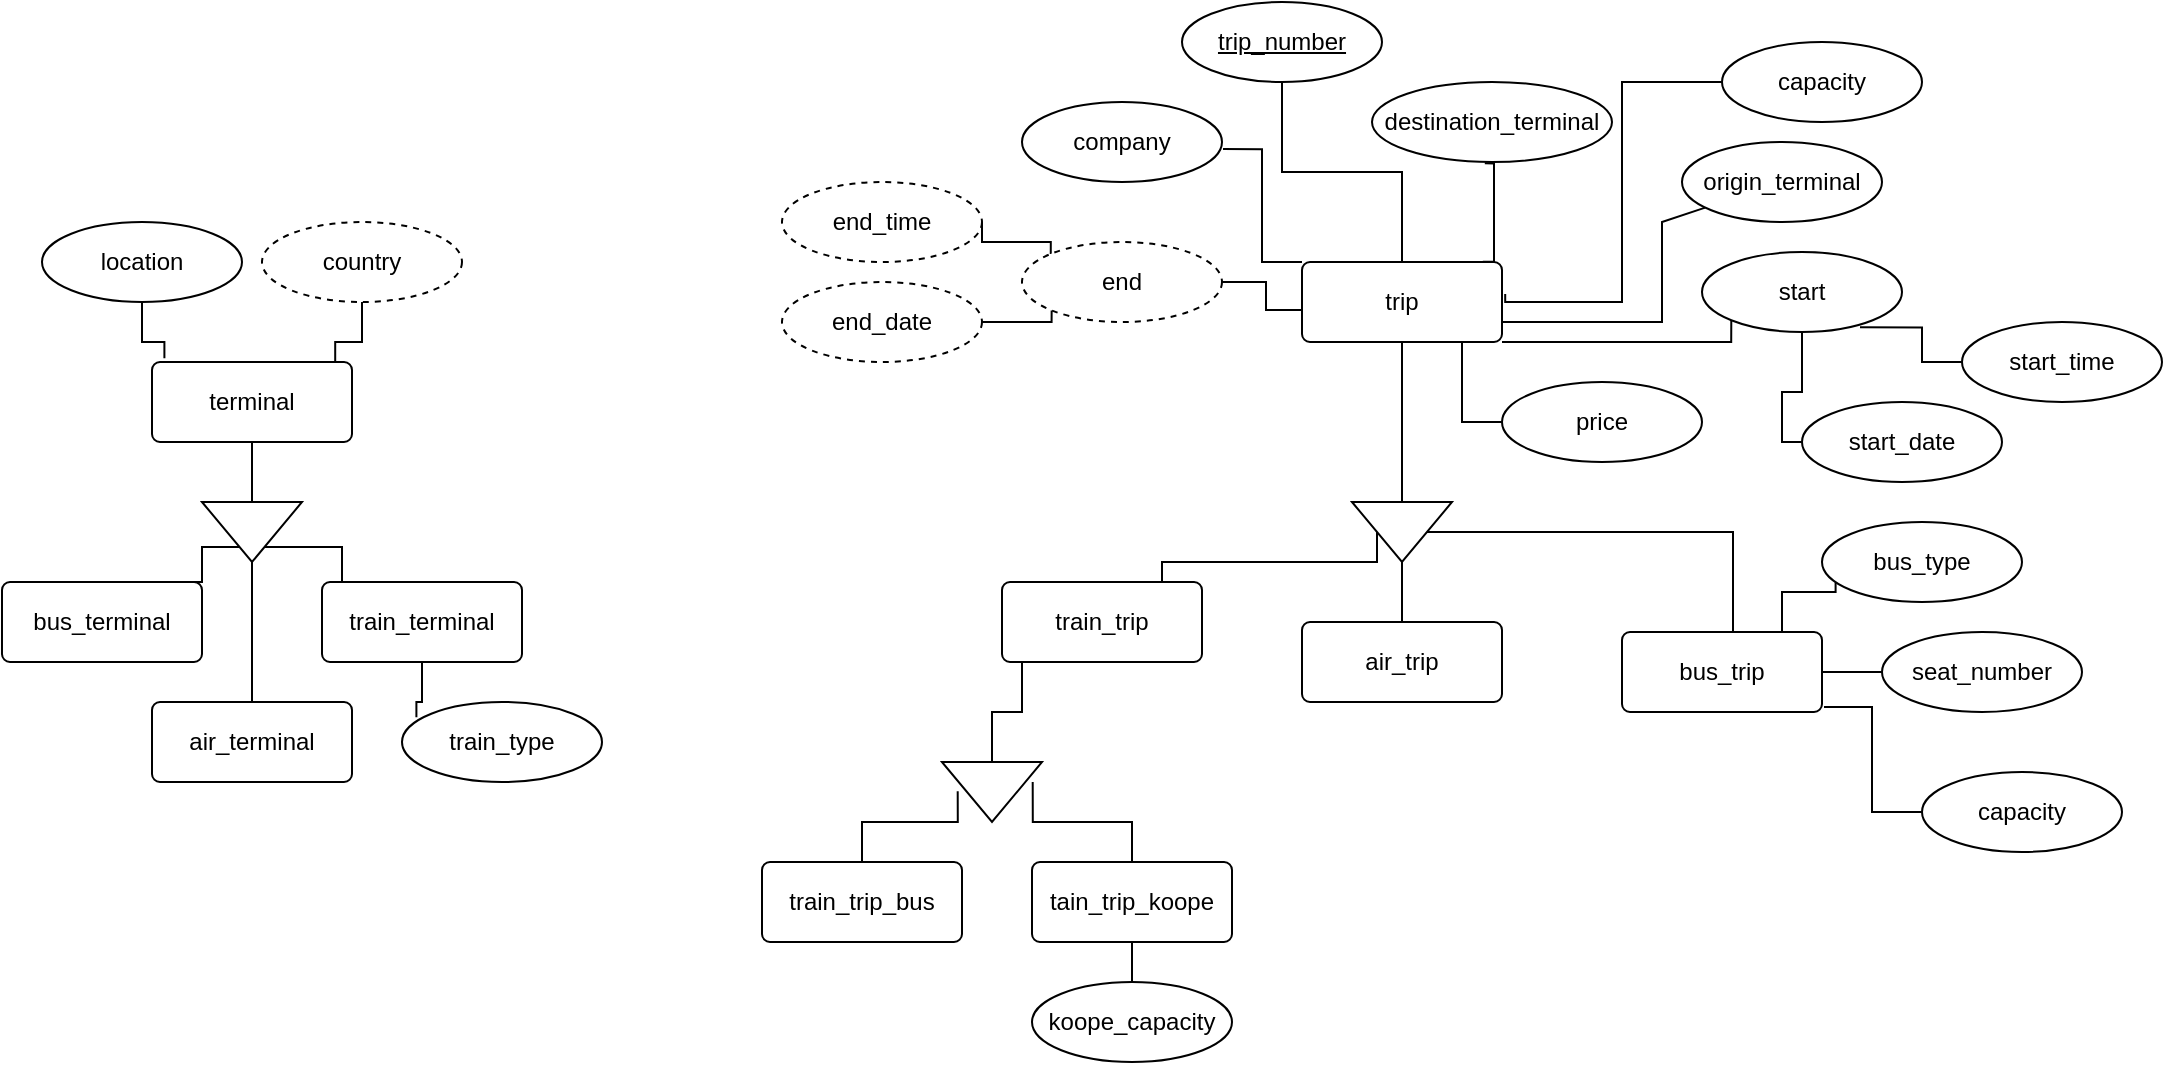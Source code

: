 <mxfile version="24.4.4" type="github" pages="2">
  <diagram name="3.2" id="6uA1fQvNX1fIbqmeOwzg">
    <mxGraphModel dx="2113" dy="884" grid="1" gridSize="10" guides="1" tooltips="1" connect="1" arrows="1" fold="1" page="0" pageScale="1" pageWidth="827" pageHeight="1169" math="0" shadow="0">
      <root>
        <mxCell id="0" />
        <mxCell id="1" parent="0" />
        <mxCell id="WeJ8xmmzmPH-uInQKLft-6" style="edgeStyle=orthogonalEdgeStyle;rounded=0;orthogonalLoop=1;jettySize=auto;html=1;endArrow=none;endFill=0;entryX=0.47;entryY=1.017;entryDx=0;entryDy=0;entryPerimeter=0;" edge="1" parent="1" target="WeJ8xmmzmPH-uInQKLft-48">
          <mxGeometry relative="1" as="geometry">
            <mxPoint x="-129.6" y="-60.12" as="sourcePoint" />
            <mxPoint x="-129.96" y="-120.0" as="targetPoint" />
            <Array as="points">
              <mxPoint x="-124" y="-60" />
            </Array>
          </mxGeometry>
        </mxCell>
        <mxCell id="WeJ8xmmzmPH-uInQKLft-7" style="edgeStyle=orthogonalEdgeStyle;rounded=0;orthogonalLoop=1;jettySize=auto;html=1;exitX=1;exitY=1;exitDx=0;exitDy=0;entryX=0;entryY=1;entryDx=0;entryDy=0;endArrow=none;endFill=0;" edge="1" parent="1" source="WeJ8xmmzmPH-uInQKLft-8" target="WeJ8xmmzmPH-uInQKLft-17">
          <mxGeometry relative="1" as="geometry">
            <mxPoint x="-119.998" y="-10.862" as="sourcePoint" />
            <mxPoint x="65.357" y="-30.004" as="targetPoint" />
            <Array as="points">
              <mxPoint x="-5" y="-20" />
            </Array>
          </mxGeometry>
        </mxCell>
        <mxCell id="WeJ8xmmzmPH-uInQKLft-53" style="edgeStyle=orthogonalEdgeStyle;rounded=0;orthogonalLoop=1;jettySize=auto;html=1;entryX=1.005;entryY=0.589;entryDx=0;entryDy=0;entryPerimeter=0;endArrow=none;endFill=0;" edge="1" parent="1" source="WeJ8xmmzmPH-uInQKLft-8" target="WeJ8xmmzmPH-uInQKLft-52">
          <mxGeometry relative="1" as="geometry">
            <mxPoint x="-240" y="-90" as="targetPoint" />
            <Array as="points">
              <mxPoint x="-240" y="-60" />
              <mxPoint x="-240" y="-116" />
            </Array>
          </mxGeometry>
        </mxCell>
        <mxCell id="WeJ8xmmzmPH-uInQKLft-105" style="edgeStyle=orthogonalEdgeStyle;rounded=0;orthogonalLoop=1;jettySize=auto;html=1;entryX=1;entryY=0.5;entryDx=0;entryDy=0;endArrow=none;endFill=0;" edge="1" parent="1" source="WeJ8xmmzmPH-uInQKLft-8" target="WeJ8xmmzmPH-uInQKLft-104">
          <mxGeometry relative="1" as="geometry" />
        </mxCell>
        <mxCell id="WeJ8xmmzmPH-uInQKLft-8" value="trip" style="rounded=1;arcSize=10;whiteSpace=wrap;html=1;align=center;" vertex="1" parent="1">
          <mxGeometry x="-219.998" y="-60.002" width="100" height="40" as="geometry" />
        </mxCell>
        <mxCell id="WeJ8xmmzmPH-uInQKLft-9" value="" style="edgeStyle=orthogonalEdgeStyle;rounded=0;orthogonalLoop=1;jettySize=auto;html=1;endArrow=none;endFill=0;" edge="1" parent="1" source="WeJ8xmmzmPH-uInQKLft-10" target="WeJ8xmmzmPH-uInQKLft-8">
          <mxGeometry relative="1" as="geometry" />
        </mxCell>
        <mxCell id="WeJ8xmmzmPH-uInQKLft-10" value="&lt;u&gt;trip_number&lt;/u&gt;" style="ellipse;whiteSpace=wrap;html=1;align=center;" vertex="1" parent="1">
          <mxGeometry x="-279.998" y="-190.002" width="100" height="40" as="geometry" />
        </mxCell>
        <mxCell id="WeJ8xmmzmPH-uInQKLft-12" value="" style="edgeStyle=orthogonalEdgeStyle;rounded=0;orthogonalLoop=1;jettySize=auto;html=1;endArrow=none;endFill=0;" edge="1" parent="1" source="WeJ8xmmzmPH-uInQKLft-13" target="WeJ8xmmzmPH-uInQKLft-8">
          <mxGeometry relative="1" as="geometry">
            <Array as="points">
              <mxPoint x="-40" y="-80" />
              <mxPoint x="-40" y="-30" />
            </Array>
          </mxGeometry>
        </mxCell>
        <mxCell id="WeJ8xmmzmPH-uInQKLft-13" value="origin_terminal" style="ellipse;whiteSpace=wrap;html=1;align=center;" vertex="1" parent="1">
          <mxGeometry x="-29.998" y="-120.002" width="100" height="40" as="geometry" />
        </mxCell>
        <mxCell id="WeJ8xmmzmPH-uInQKLft-16" style="edgeStyle=orthogonalEdgeStyle;rounded=0;orthogonalLoop=1;jettySize=auto;html=1;exitX=0;exitY=0.75;exitDx=0;exitDy=0;entryX=1;entryY=0.5;entryDx=0;entryDy=0;endArrow=none;endFill=0;" edge="1" parent="1" source="WeJ8xmmzmPH-uInQKLft-8" target="WeJ8xmmzmPH-uInQKLft-49">
          <mxGeometry relative="1" as="geometry">
            <mxPoint x="-249.998" y="-20.002" as="targetPoint" />
            <Array as="points">
              <mxPoint x="-220" y="-36" />
              <mxPoint x="-238" y="-36" />
              <mxPoint x="-238" y="-50" />
            </Array>
          </mxGeometry>
        </mxCell>
        <mxCell id="WeJ8xmmzmPH-uInQKLft-58" value="" style="edgeStyle=orthogonalEdgeStyle;rounded=0;orthogonalLoop=1;jettySize=auto;html=1;endArrow=none;endFill=0;" edge="1" parent="1" source="WeJ8xmmzmPH-uInQKLft-17" target="WeJ8xmmzmPH-uInQKLft-54">
          <mxGeometry relative="1" as="geometry">
            <Array as="points">
              <mxPoint x="30" y="5" />
              <mxPoint x="20" y="5" />
              <mxPoint x="20" y="30" />
            </Array>
          </mxGeometry>
        </mxCell>
        <mxCell id="WeJ8xmmzmPH-uInQKLft-17" value="start" style="ellipse;whiteSpace=wrap;html=1;align=center;" vertex="1" parent="1">
          <mxGeometry x="-19.998" y="-65.002" width="100" height="40" as="geometry" />
        </mxCell>
        <mxCell id="WeJ8xmmzmPH-uInQKLft-29" value="terminal" style="rounded=1;arcSize=10;whiteSpace=wrap;html=1;align=center;" vertex="1" parent="1">
          <mxGeometry x="-794.998" y="-10.002" width="100" height="40" as="geometry" />
        </mxCell>
        <mxCell id="WeJ8xmmzmPH-uInQKLft-30" value="" style="edgeStyle=orthogonalEdgeStyle;rounded=0;orthogonalLoop=1;jettySize=auto;html=1;endArrow=none;endFill=0;" edge="1" parent="1" source="WeJ8xmmzmPH-uInQKLft-31" target="WeJ8xmmzmPH-uInQKLft-29">
          <mxGeometry relative="1" as="geometry" />
        </mxCell>
        <mxCell id="WeJ8xmmzmPH-uInQKLft-95" value="" style="edgeStyle=orthogonalEdgeStyle;rounded=0;orthogonalLoop=1;jettySize=auto;html=1;endArrow=none;endFill=0;" edge="1" parent="1" source="WeJ8xmmzmPH-uInQKLft-31" target="WeJ8xmmzmPH-uInQKLft-94">
          <mxGeometry relative="1" as="geometry" />
        </mxCell>
        <mxCell id="WeJ8xmmzmPH-uInQKLft-31" value="" style="triangle;whiteSpace=wrap;html=1;rotation=-90;flipH=1;" vertex="1" parent="1">
          <mxGeometry x="-759.998" y="49.998" width="30" height="50" as="geometry" />
        </mxCell>
        <mxCell id="WeJ8xmmzmPH-uInQKLft-32" style="edgeStyle=orthogonalEdgeStyle;rounded=0;orthogonalLoop=1;jettySize=auto;html=1;exitX=0.75;exitY=0;exitDx=0;exitDy=0;entryX=0;entryY=0.25;entryDx=0;entryDy=0;endArrow=none;endFill=0;" edge="1" parent="1" source="WeJ8xmmzmPH-uInQKLft-33" target="WeJ8xmmzmPH-uInQKLft-31">
          <mxGeometry relative="1" as="geometry">
            <Array as="points">
              <mxPoint x="-805" y="100" />
              <mxPoint x="-770" y="100" />
              <mxPoint x="-770" y="83" />
            </Array>
          </mxGeometry>
        </mxCell>
        <mxCell id="WeJ8xmmzmPH-uInQKLft-33" value="bus_terminal" style="rounded=1;arcSize=10;whiteSpace=wrap;html=1;align=center;" vertex="1" parent="1">
          <mxGeometry x="-869.998" y="99.998" width="100" height="40" as="geometry" />
        </mxCell>
        <mxCell id="WeJ8xmmzmPH-uInQKLft-34" style="edgeStyle=orthogonalEdgeStyle;rounded=0;orthogonalLoop=1;jettySize=auto;html=1;exitX=0.25;exitY=0;exitDx=0;exitDy=0;entryX=0;entryY=0.75;entryDx=0;entryDy=0;endArrow=none;endFill=0;" edge="1" parent="1" source="WeJ8xmmzmPH-uInQKLft-35" target="WeJ8xmmzmPH-uInQKLft-31">
          <mxGeometry relative="1" as="geometry">
            <Array as="points">
              <mxPoint x="-685" y="100" />
              <mxPoint x="-700" y="100" />
              <mxPoint x="-700" y="83" />
            </Array>
          </mxGeometry>
        </mxCell>
        <mxCell id="WeJ8xmmzmPH-uInQKLft-35" value="train_terminal" style="rounded=1;arcSize=10;whiteSpace=wrap;html=1;align=center;" vertex="1" parent="1">
          <mxGeometry x="-709.998" y="99.998" width="100" height="40" as="geometry" />
        </mxCell>
        <mxCell id="WeJ8xmmzmPH-uInQKLft-48" value="destination_terminal" style="ellipse;whiteSpace=wrap;html=1;align=center;" vertex="1" parent="1">
          <mxGeometry x="-185" y="-150" width="120" height="40" as="geometry" />
        </mxCell>
        <mxCell id="WeJ8xmmzmPH-uInQKLft-66" style="edgeStyle=orthogonalEdgeStyle;rounded=0;orthogonalLoop=1;jettySize=auto;html=1;entryX=1;entryY=0.5;entryDx=0;entryDy=0;endArrow=none;endFill=0;exitX=0;exitY=0;exitDx=0;exitDy=0;" edge="1" parent="1" source="WeJ8xmmzmPH-uInQKLft-49" target="WeJ8xmmzmPH-uInQKLft-64">
          <mxGeometry relative="1" as="geometry">
            <Array as="points">
              <mxPoint x="-345" y="-70" />
              <mxPoint x="-380" y="-70" />
            </Array>
          </mxGeometry>
        </mxCell>
        <mxCell id="WeJ8xmmzmPH-uInQKLft-49" value="end" style="ellipse;whiteSpace=wrap;html=1;align=center;dashed=1;" vertex="1" parent="1">
          <mxGeometry x="-359.998" y="-70.002" width="100" height="40" as="geometry" />
        </mxCell>
        <mxCell id="WeJ8xmmzmPH-uInQKLft-50" value="capacity" style="ellipse;whiteSpace=wrap;html=1;align=center;" vertex="1" parent="1">
          <mxGeometry x="-9.998" y="-170.002" width="100" height="40" as="geometry" />
        </mxCell>
        <mxCell id="WeJ8xmmzmPH-uInQKLft-51" style="edgeStyle=orthogonalEdgeStyle;rounded=0;orthogonalLoop=1;jettySize=auto;html=1;endArrow=none;endFill=0;entryX=0;entryY=0.5;entryDx=0;entryDy=0;exitX=1.016;exitY=0.401;exitDx=0;exitDy=0;exitPerimeter=0;" edge="1" parent="1" source="WeJ8xmmzmPH-uInQKLft-8" target="WeJ8xmmzmPH-uInQKLft-50">
          <mxGeometry relative="1" as="geometry">
            <mxPoint x="-120" y="-20" as="sourcePoint" />
            <mxPoint y="-150" as="targetPoint" />
            <Array as="points">
              <mxPoint x="-118" y="-40" />
              <mxPoint x="-60" y="-40" />
              <mxPoint x="-60" y="-150" />
            </Array>
          </mxGeometry>
        </mxCell>
        <mxCell id="WeJ8xmmzmPH-uInQKLft-52" value="company" style="ellipse;whiteSpace=wrap;html=1;align=center;" vertex="1" parent="1">
          <mxGeometry x="-359.998" y="-140.002" width="100" height="40" as="geometry" />
        </mxCell>
        <mxCell id="WeJ8xmmzmPH-uInQKLft-54" value="start_date" style="ellipse;whiteSpace=wrap;html=1;align=center;" vertex="1" parent="1">
          <mxGeometry x="30.002" y="9.998" width="100" height="40" as="geometry" />
        </mxCell>
        <mxCell id="WeJ8xmmzmPH-uInQKLft-61" style="edgeStyle=orthogonalEdgeStyle;rounded=0;orthogonalLoop=1;jettySize=auto;html=1;entryX=0.79;entryY=0.942;entryDx=0;entryDy=0;endArrow=none;endFill=0;entryPerimeter=0;" edge="1" parent="1" source="WeJ8xmmzmPH-uInQKLft-59" target="WeJ8xmmzmPH-uInQKLft-17">
          <mxGeometry relative="1" as="geometry" />
        </mxCell>
        <mxCell id="WeJ8xmmzmPH-uInQKLft-59" value="start_time" style="ellipse;whiteSpace=wrap;html=1;align=center;" vertex="1" parent="1">
          <mxGeometry x="110.002" y="-30.002" width="100" height="40" as="geometry" />
        </mxCell>
        <mxCell id="WeJ8xmmzmPH-uInQKLft-64" value="end_time" style="ellipse;whiteSpace=wrap;html=1;align=center;dashed=1;" vertex="1" parent="1">
          <mxGeometry x="-479.998" y="-100.002" width="100" height="40" as="geometry" />
        </mxCell>
        <mxCell id="WeJ8xmmzmPH-uInQKLft-65" value="end_date" style="ellipse;whiteSpace=wrap;html=1;align=center;dashed=1;" vertex="1" parent="1">
          <mxGeometry x="-479.998" y="-50.002" width="100" height="40" as="geometry" />
        </mxCell>
        <mxCell id="WeJ8xmmzmPH-uInQKLft-67" style="edgeStyle=orthogonalEdgeStyle;rounded=0;orthogonalLoop=1;jettySize=auto;html=1;exitX=1;exitY=0.5;exitDx=0;exitDy=0;entryX=0;entryY=1;entryDx=0;entryDy=0;endArrow=none;endFill=0;" edge="1" parent="1" source="WeJ8xmmzmPH-uInQKLft-65" target="WeJ8xmmzmPH-uInQKLft-49">
          <mxGeometry relative="1" as="geometry" />
        </mxCell>
        <mxCell id="WeJ8xmmzmPH-uInQKLft-94" value="air_terminal" style="rounded=1;arcSize=10;whiteSpace=wrap;html=1;align=center;" vertex="1" parent="1">
          <mxGeometry x="-794.998" y="159.998" width="100" height="40" as="geometry" />
        </mxCell>
        <mxCell id="WeJ8xmmzmPH-uInQKLft-96" value="location" style="ellipse;whiteSpace=wrap;html=1;align=center;" vertex="1" parent="1">
          <mxGeometry x="-849.998" y="-80.002" width="100" height="40" as="geometry" />
        </mxCell>
        <mxCell id="WeJ8xmmzmPH-uInQKLft-97" value="country" style="ellipse;whiteSpace=wrap;html=1;align=center;dashed=1;" vertex="1" parent="1">
          <mxGeometry x="-739.998" y="-80.002" width="100" height="40" as="geometry" />
        </mxCell>
        <mxCell id="WeJ8xmmzmPH-uInQKLft-98" style="edgeStyle=orthogonalEdgeStyle;rounded=0;orthogonalLoop=1;jettySize=auto;html=1;entryX=0.916;entryY=0.005;entryDx=0;entryDy=0;entryPerimeter=0;endArrow=none;endFill=0;" edge="1" parent="1" source="WeJ8xmmzmPH-uInQKLft-97" target="WeJ8xmmzmPH-uInQKLft-29">
          <mxGeometry relative="1" as="geometry" />
        </mxCell>
        <mxCell id="WeJ8xmmzmPH-uInQKLft-100" style="edgeStyle=orthogonalEdgeStyle;rounded=0;orthogonalLoop=1;jettySize=auto;html=1;entryX=0.062;entryY=-0.047;entryDx=0;entryDy=0;entryPerimeter=0;endArrow=none;endFill=0;" edge="1" parent="1" source="WeJ8xmmzmPH-uInQKLft-96" target="WeJ8xmmzmPH-uInQKLft-29">
          <mxGeometry relative="1" as="geometry" />
        </mxCell>
        <mxCell id="WeJ8xmmzmPH-uInQKLft-101" value="train_type" style="ellipse;whiteSpace=wrap;html=1;align=center;" vertex="1" parent="1">
          <mxGeometry x="-669.998" y="159.998" width="100" height="40" as="geometry" />
        </mxCell>
        <mxCell id="WeJ8xmmzmPH-uInQKLft-102" style="edgeStyle=orthogonalEdgeStyle;rounded=0;orthogonalLoop=1;jettySize=auto;html=1;entryX=0.072;entryY=0.191;entryDx=0;entryDy=0;entryPerimeter=0;endArrow=none;endFill=0;" edge="1" parent="1" source="WeJ8xmmzmPH-uInQKLft-35" target="WeJ8xmmzmPH-uInQKLft-101">
          <mxGeometry relative="1" as="geometry" />
        </mxCell>
        <mxCell id="WeJ8xmmzmPH-uInQKLft-132" style="edgeStyle=orthogonalEdgeStyle;rounded=0;orthogonalLoop=1;jettySize=auto;html=1;entryX=0.555;entryY=0.048;entryDx=0;entryDy=0;entryPerimeter=0;endArrow=none;endFill=0;" edge="1" parent="1" source="WeJ8xmmzmPH-uInQKLft-104" target="WeJ8xmmzmPH-uInQKLft-123">
          <mxGeometry relative="1" as="geometry">
            <mxPoint x="-10" y="110" as="targetPoint" />
          </mxGeometry>
        </mxCell>
        <mxCell id="WeJ8xmmzmPH-uInQKLft-104" value="" style="triangle;whiteSpace=wrap;html=1;rotation=-90;flipH=1;" vertex="1" parent="1">
          <mxGeometry x="-184.998" y="49.998" width="30" height="50" as="geometry" />
        </mxCell>
        <mxCell id="WeJ8xmmzmPH-uInQKLft-110" style="edgeStyle=orthogonalEdgeStyle;rounded=0;orthogonalLoop=1;jettySize=auto;html=1;entryX=0.5;entryY=0;entryDx=0;entryDy=0;endArrow=none;endFill=0;" edge="1" parent="1" source="WeJ8xmmzmPH-uInQKLft-107" target="WeJ8xmmzmPH-uInQKLft-104">
          <mxGeometry relative="1" as="geometry">
            <Array as="points">
              <mxPoint x="-290" y="90" />
              <mxPoint x="-183" y="90" />
            </Array>
          </mxGeometry>
        </mxCell>
        <mxCell id="WeJ8xmmzmPH-uInQKLft-114" style="edgeStyle=orthogonalEdgeStyle;rounded=0;orthogonalLoop=1;jettySize=auto;html=1;entryX=1;entryY=0.5;entryDx=0;entryDy=0;endArrow=none;endFill=0;" edge="1" parent="1" source="WeJ8xmmzmPH-uInQKLft-107" target="WeJ8xmmzmPH-uInQKLft-113">
          <mxGeometry relative="1" as="geometry">
            <Array as="points">
              <mxPoint x="-360" y="165" />
              <mxPoint x="-375" y="165" />
            </Array>
          </mxGeometry>
        </mxCell>
        <mxCell id="WeJ8xmmzmPH-uInQKLft-107" value="train_trip" style="rounded=1;arcSize=10;whiteSpace=wrap;html=1;align=center;" vertex="1" parent="1">
          <mxGeometry x="-369.998" y="99.998" width="100" height="40" as="geometry" />
        </mxCell>
        <mxCell id="WeJ8xmmzmPH-uInQKLft-112" style="edgeStyle=orthogonalEdgeStyle;rounded=0;orthogonalLoop=1;jettySize=auto;html=1;entryX=0;entryY=0.5;entryDx=0;entryDy=0;endArrow=none;endFill=0;" edge="1" parent="1" source="WeJ8xmmzmPH-uInQKLft-108" target="WeJ8xmmzmPH-uInQKLft-104">
          <mxGeometry relative="1" as="geometry" />
        </mxCell>
        <mxCell id="WeJ8xmmzmPH-uInQKLft-108" value="air_trip" style="rounded=1;arcSize=10;whiteSpace=wrap;html=1;align=center;" vertex="1" parent="1">
          <mxGeometry x="-219.998" y="119.998" width="100" height="40" as="geometry" />
        </mxCell>
        <mxCell id="WeJ8xmmzmPH-uInQKLft-113" value="" style="triangle;whiteSpace=wrap;html=1;rotation=-90;flipH=1;" vertex="1" parent="1">
          <mxGeometry x="-389.998" y="179.998" width="30" height="50" as="geometry" />
        </mxCell>
        <mxCell id="WeJ8xmmzmPH-uInQKLft-115" value="train_trip_bus" style="rounded=1;arcSize=10;whiteSpace=wrap;html=1;align=center;" vertex="1" parent="1">
          <mxGeometry x="-489.998" y="239.998" width="100" height="40" as="geometry" />
        </mxCell>
        <mxCell id="WeJ8xmmzmPH-uInQKLft-120" style="edgeStyle=orthogonalEdgeStyle;rounded=0;orthogonalLoop=1;jettySize=auto;html=1;entryX=0.5;entryY=0;entryDx=0;entryDy=0;endArrow=none;endFill=0;" edge="1" parent="1" source="WeJ8xmmzmPH-uInQKLft-116" target="WeJ8xmmzmPH-uInQKLft-119">
          <mxGeometry relative="1" as="geometry" />
        </mxCell>
        <mxCell id="WeJ8xmmzmPH-uInQKLft-116" value="tain_trip_koope" style="rounded=1;arcSize=10;whiteSpace=wrap;html=1;align=center;" vertex="1" parent="1">
          <mxGeometry x="-354.998" y="239.998" width="100" height="40" as="geometry" />
        </mxCell>
        <mxCell id="WeJ8xmmzmPH-uInQKLft-117" style="edgeStyle=orthogonalEdgeStyle;rounded=0;orthogonalLoop=1;jettySize=auto;html=1;entryX=0.488;entryY=0.157;entryDx=0;entryDy=0;entryPerimeter=0;endArrow=none;endFill=0;" edge="1" parent="1" source="WeJ8xmmzmPH-uInQKLft-115" target="WeJ8xmmzmPH-uInQKLft-113">
          <mxGeometry relative="1" as="geometry" />
        </mxCell>
        <mxCell id="WeJ8xmmzmPH-uInQKLft-118" style="edgeStyle=orthogonalEdgeStyle;rounded=0;orthogonalLoop=1;jettySize=auto;html=1;entryX=0.335;entryY=0.907;entryDx=0;entryDy=0;entryPerimeter=0;endArrow=none;endFill=0;" edge="1" parent="1" source="WeJ8xmmzmPH-uInQKLft-116" target="WeJ8xmmzmPH-uInQKLft-113">
          <mxGeometry relative="1" as="geometry" />
        </mxCell>
        <mxCell id="WeJ8xmmzmPH-uInQKLft-119" value="koope_capacity" style="ellipse;whiteSpace=wrap;html=1;align=center;" vertex="1" parent="1">
          <mxGeometry x="-354.998" y="299.998" width="100" height="40" as="geometry" />
        </mxCell>
        <mxCell id="WeJ8xmmzmPH-uInQKLft-123" value="bus_trip" style="rounded=1;arcSize=10;whiteSpace=wrap;html=1;align=center;" vertex="1" parent="1">
          <mxGeometry x="-59.998" y="124.998" width="100" height="40" as="geometry" />
        </mxCell>
        <mxCell id="WeJ8xmmzmPH-uInQKLft-133" value="bus_type" style="ellipse;whiteSpace=wrap;html=1;align=center;" vertex="1" parent="1">
          <mxGeometry x="40.002" y="69.998" width="100" height="40" as="geometry" />
        </mxCell>
        <mxCell id="WeJ8xmmzmPH-uInQKLft-135" style="edgeStyle=orthogonalEdgeStyle;rounded=0;orthogonalLoop=1;jettySize=auto;html=1;entryX=0.068;entryY=0.754;entryDx=0;entryDy=0;entryPerimeter=0;endArrow=none;endFill=0;" edge="1" parent="1" source="WeJ8xmmzmPH-uInQKLft-123" target="WeJ8xmmzmPH-uInQKLft-133">
          <mxGeometry relative="1" as="geometry">
            <Array as="points">
              <mxPoint x="20" y="105" />
              <mxPoint x="47" y="105" />
            </Array>
          </mxGeometry>
        </mxCell>
        <mxCell id="WeJ8xmmzmPH-uInQKLft-137" style="edgeStyle=orthogonalEdgeStyle;rounded=0;orthogonalLoop=1;jettySize=auto;html=1;entryX=1;entryY=0.5;entryDx=0;entryDy=0;endArrow=none;endFill=0;" edge="1" parent="1" source="WeJ8xmmzmPH-uInQKLft-136" target="WeJ8xmmzmPH-uInQKLft-123">
          <mxGeometry relative="1" as="geometry" />
        </mxCell>
        <mxCell id="WeJ8xmmzmPH-uInQKLft-136" value="seat_number" style="ellipse;whiteSpace=wrap;html=1;align=center;" vertex="1" parent="1">
          <mxGeometry x="70.002" y="124.998" width="100" height="40" as="geometry" />
        </mxCell>
        <mxCell id="WeJ8xmmzmPH-uInQKLft-141" value="capacity" style="ellipse;whiteSpace=wrap;html=1;align=center;" vertex="1" parent="1">
          <mxGeometry x="90.002" y="194.998" width="100" height="40" as="geometry" />
        </mxCell>
        <mxCell id="WeJ8xmmzmPH-uInQKLft-142" style="edgeStyle=orthogonalEdgeStyle;rounded=0;orthogonalLoop=1;jettySize=auto;html=1;entryX=1.01;entryY=0.938;entryDx=0;entryDy=0;entryPerimeter=0;endArrow=none;endFill=0;" edge="1" parent="1" source="WeJ8xmmzmPH-uInQKLft-141" target="WeJ8xmmzmPH-uInQKLft-123">
          <mxGeometry relative="1" as="geometry" />
        </mxCell>
        <mxCell id="WeJ8xmmzmPH-uInQKLft-144" style="edgeStyle=orthogonalEdgeStyle;rounded=0;orthogonalLoop=1;jettySize=auto;html=1;endArrow=none;endFill=0;" edge="1" parent="1" source="WeJ8xmmzmPH-uInQKLft-143">
          <mxGeometry relative="1" as="geometry">
            <mxPoint x="-140" y="-20" as="targetPoint" />
          </mxGeometry>
        </mxCell>
        <mxCell id="WeJ8xmmzmPH-uInQKLft-143" value="price" style="ellipse;whiteSpace=wrap;html=1;align=center;" vertex="1" parent="1">
          <mxGeometry x="-119.998" y="-0.002" width="100" height="40" as="geometry" />
        </mxCell>
      </root>
    </mxGraphModel>
  </diagram>
  <diagram name="4.2" id="PPzYKFIuIh3S--QbN446">
    <mxGraphModel dx="955" dy="514" grid="1" gridSize="10" guides="1" tooltips="1" connect="1" arrows="1" fold="1" page="1" pageScale="1" pageWidth="850" pageHeight="1100" math="0" shadow="0">
      <root>
        <mxCell id="0" />
        <mxCell id="1" parent="0" />
        <mxCell id="v7CDbH6sW-BjVn8GTxPG-1" value="customers_club" style="rounded=1;arcSize=10;whiteSpace=wrap;html=1;align=center;" vertex="1" parent="1">
          <mxGeometry x="220" y="160" width="100" height="40" as="geometry" />
        </mxCell>
        <mxCell id="v7CDbH6sW-BjVn8GTxPG-3" value="" style="edgeStyle=orthogonalEdgeStyle;rounded=0;orthogonalLoop=1;jettySize=auto;html=1;endArrow=none;endFill=0;" edge="1" parent="1" source="v7CDbH6sW-BjVn8GTxPG-2" target="v7CDbH6sW-BjVn8GTxPG-1">
          <mxGeometry relative="1" as="geometry" />
        </mxCell>
        <mxCell id="v7CDbH6sW-BjVn8GTxPG-2" value="scale" style="ellipse;whiteSpace=wrap;html=1;align=center;" vertex="1" parent="1">
          <mxGeometry x="220" y="90" width="100" height="40" as="geometry" />
        </mxCell>
        <mxCell id="v7CDbH6sW-BjVn8GTxPG-6" value="" style="edgeStyle=orthogonalEdgeStyle;rounded=0;orthogonalLoop=1;jettySize=auto;html=1;endArrow=none;endFill=0;" edge="1" parent="1" source="v7CDbH6sW-BjVn8GTxPG-4" target="v7CDbH6sW-BjVn8GTxPG-5">
          <mxGeometry relative="1" as="geometry" />
        </mxCell>
        <mxCell id="v7CDbH6sW-BjVn8GTxPG-4" value="customers" style="rounded=1;arcSize=10;whiteSpace=wrap;html=1;align=center;" vertex="1" parent="1">
          <mxGeometry x="470" y="160" width="100" height="40" as="geometry" />
        </mxCell>
        <mxCell id="v7CDbH6sW-BjVn8GTxPG-5" value="spent_money" style="ellipse;whiteSpace=wrap;html=1;align=center;" vertex="1" parent="1">
          <mxGeometry x="470" y="90" width="100" height="40" as="geometry" />
        </mxCell>
      </root>
    </mxGraphModel>
  </diagram>
</mxfile>
